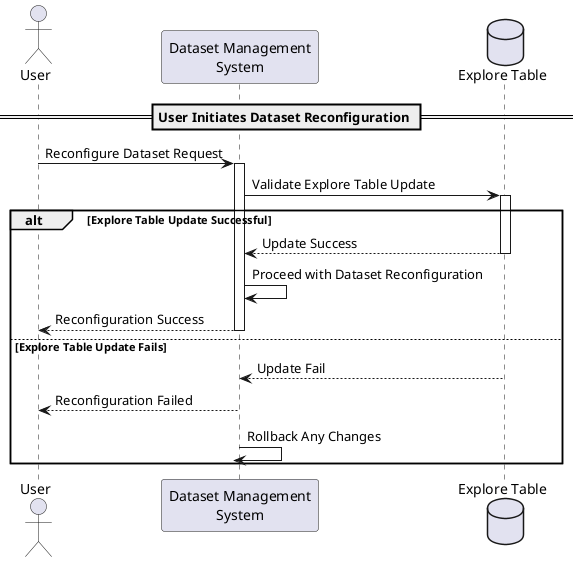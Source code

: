 @startuml
actor User as user
participant "Dataset Management\nSystem" as DMS
database "Explore Table" as ExploreDB

== User Initiates Dataset Reconfiguration ==

user -> DMS : Reconfigure Dataset Request
activate DMS

DMS -> ExploreDB : Validate Explore Table Update
activate ExploreDB

alt Explore Table Update Successful
    ExploreDB --> DMS : Update Success
    deactivate ExploreDB
    
    DMS -> DMS : Proceed with Dataset Reconfiguration
    DMS --> user : Reconfiguration Success
    deactivate DMS
else Explore Table Update Fails
    ExploreDB --> DMS : Update Fail
    deactivate ExploreDB
    
    DMS --> user : Reconfiguration Failed
    DMS -> DMS : Rollback Any Changes
    deactivate DMS
end
@enduml